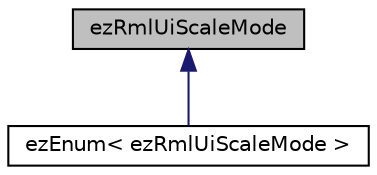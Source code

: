 digraph "ezRmlUiScaleMode"
{
 // LATEX_PDF_SIZE
  edge [fontname="Helvetica",fontsize="10",labelfontname="Helvetica",labelfontsize="10"];
  node [fontname="Helvetica",fontsize="10",shape=record];
  Node1 [label="ezRmlUiScaleMode",height=0.2,width=0.4,color="black", fillcolor="grey75", style="filled", fontcolor="black",tooltip=" "];
  Node1 -> Node2 [dir="back",color="midnightblue",fontsize="10",style="solid",fontname="Helvetica"];
  Node2 [label="ezEnum\< ezRmlUiScaleMode \>",height=0.2,width=0.4,color="black", fillcolor="white", style="filled",URL="$d6/dd9/structez_enum.htm",tooltip=" "];
}
